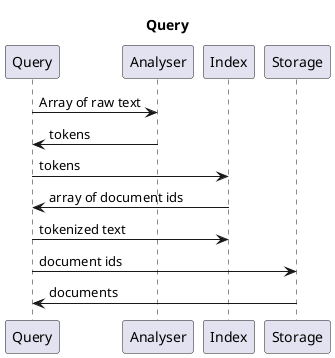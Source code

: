 @startuml

Title: Query

Query->Analyser:Array of raw text
Analyser->Query: tokens
Query->Index:tokens
Index->Query:array of document ids
Query->Index: tokenized text
Query->Storage: document ids
Storage->Query: documents


@enduml